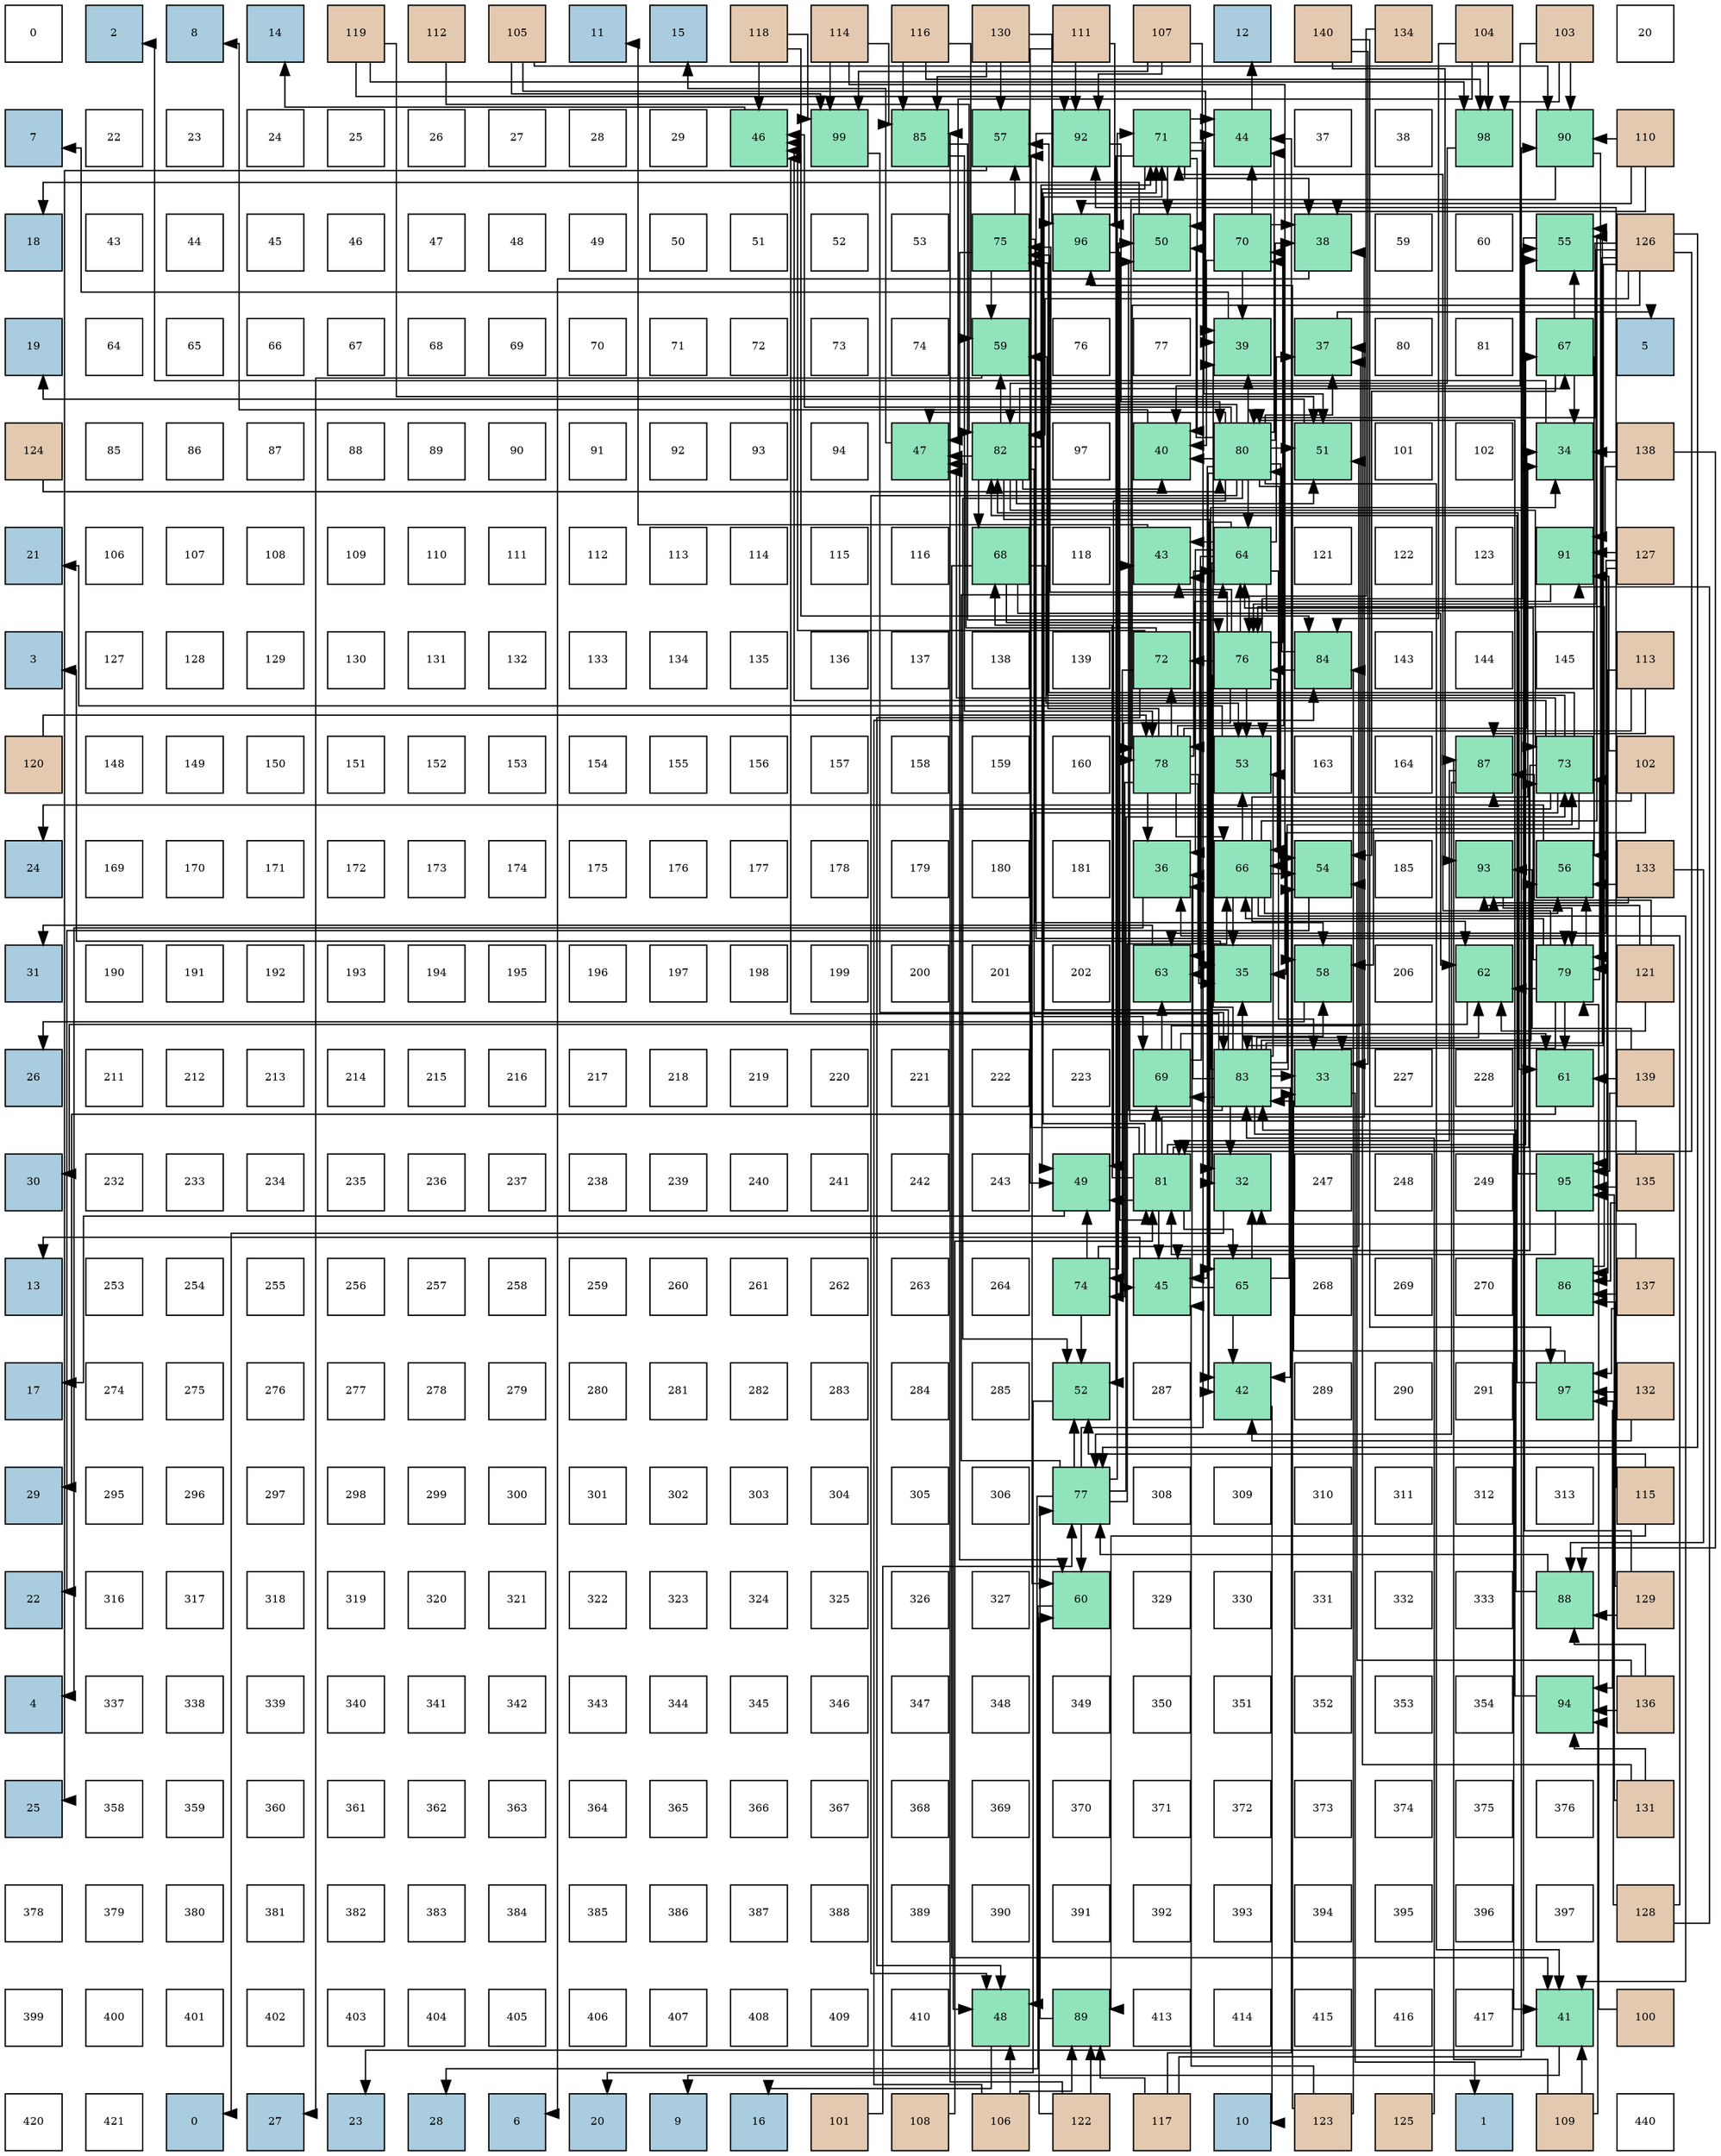 digraph layout{
 rankdir=TB;
 splines=ortho;
 node [style=filled shape=square fixedsize=true width=0.6];
0[label="0", fontsize=8, fillcolor="#ffffff"];
1[label="2", fontsize=8, fillcolor="#a9ccde"];
2[label="8", fontsize=8, fillcolor="#a9ccde"];
3[label="14", fontsize=8, fillcolor="#a9ccde"];
4[label="119", fontsize=8, fillcolor="#e3c9af"];
5[label="112", fontsize=8, fillcolor="#e3c9af"];
6[label="105", fontsize=8, fillcolor="#e3c9af"];
7[label="11", fontsize=8, fillcolor="#a9ccde"];
8[label="15", fontsize=8, fillcolor="#a9ccde"];
9[label="118", fontsize=8, fillcolor="#e3c9af"];
10[label="114", fontsize=8, fillcolor="#e3c9af"];
11[label="116", fontsize=8, fillcolor="#e3c9af"];
12[label="130", fontsize=8, fillcolor="#e3c9af"];
13[label="111", fontsize=8, fillcolor="#e3c9af"];
14[label="107", fontsize=8, fillcolor="#e3c9af"];
15[label="12", fontsize=8, fillcolor="#a9ccde"];
16[label="140", fontsize=8, fillcolor="#e3c9af"];
17[label="134", fontsize=8, fillcolor="#e3c9af"];
18[label="104", fontsize=8, fillcolor="#e3c9af"];
19[label="103", fontsize=8, fillcolor="#e3c9af"];
20[label="20", fontsize=8, fillcolor="#ffffff"];
21[label="7", fontsize=8, fillcolor="#a9ccde"];
22[label="22", fontsize=8, fillcolor="#ffffff"];
23[label="23", fontsize=8, fillcolor="#ffffff"];
24[label="24", fontsize=8, fillcolor="#ffffff"];
25[label="25", fontsize=8, fillcolor="#ffffff"];
26[label="26", fontsize=8, fillcolor="#ffffff"];
27[label="27", fontsize=8, fillcolor="#ffffff"];
28[label="28", fontsize=8, fillcolor="#ffffff"];
29[label="29", fontsize=8, fillcolor="#ffffff"];
30[label="46", fontsize=8, fillcolor="#91e3bb"];
31[label="99", fontsize=8, fillcolor="#91e3bb"];
32[label="85", fontsize=8, fillcolor="#91e3bb"];
33[label="57", fontsize=8, fillcolor="#91e3bb"];
34[label="92", fontsize=8, fillcolor="#91e3bb"];
35[label="71", fontsize=8, fillcolor="#91e3bb"];
36[label="44", fontsize=8, fillcolor="#91e3bb"];
37[label="37", fontsize=8, fillcolor="#ffffff"];
38[label="38", fontsize=8, fillcolor="#ffffff"];
39[label="98", fontsize=8, fillcolor="#91e3bb"];
40[label="90", fontsize=8, fillcolor="#91e3bb"];
41[label="110", fontsize=8, fillcolor="#e3c9af"];
42[label="18", fontsize=8, fillcolor="#a9ccde"];
43[label="43", fontsize=8, fillcolor="#ffffff"];
44[label="44", fontsize=8, fillcolor="#ffffff"];
45[label="45", fontsize=8, fillcolor="#ffffff"];
46[label="46", fontsize=8, fillcolor="#ffffff"];
47[label="47", fontsize=8, fillcolor="#ffffff"];
48[label="48", fontsize=8, fillcolor="#ffffff"];
49[label="49", fontsize=8, fillcolor="#ffffff"];
50[label="50", fontsize=8, fillcolor="#ffffff"];
51[label="51", fontsize=8, fillcolor="#ffffff"];
52[label="52", fontsize=8, fillcolor="#ffffff"];
53[label="53", fontsize=8, fillcolor="#ffffff"];
54[label="75", fontsize=8, fillcolor="#91e3bb"];
55[label="96", fontsize=8, fillcolor="#91e3bb"];
56[label="50", fontsize=8, fillcolor="#91e3bb"];
57[label="70", fontsize=8, fillcolor="#91e3bb"];
58[label="38", fontsize=8, fillcolor="#91e3bb"];
59[label="59", fontsize=8, fillcolor="#ffffff"];
60[label="60", fontsize=8, fillcolor="#ffffff"];
61[label="55", fontsize=8, fillcolor="#91e3bb"];
62[label="126", fontsize=8, fillcolor="#e3c9af"];
63[label="19", fontsize=8, fillcolor="#a9ccde"];
64[label="64", fontsize=8, fillcolor="#ffffff"];
65[label="65", fontsize=8, fillcolor="#ffffff"];
66[label="66", fontsize=8, fillcolor="#ffffff"];
67[label="67", fontsize=8, fillcolor="#ffffff"];
68[label="68", fontsize=8, fillcolor="#ffffff"];
69[label="69", fontsize=8, fillcolor="#ffffff"];
70[label="70", fontsize=8, fillcolor="#ffffff"];
71[label="71", fontsize=8, fillcolor="#ffffff"];
72[label="72", fontsize=8, fillcolor="#ffffff"];
73[label="73", fontsize=8, fillcolor="#ffffff"];
74[label="74", fontsize=8, fillcolor="#ffffff"];
75[label="59", fontsize=8, fillcolor="#91e3bb"];
76[label="76", fontsize=8, fillcolor="#ffffff"];
77[label="77", fontsize=8, fillcolor="#ffffff"];
78[label="39", fontsize=8, fillcolor="#91e3bb"];
79[label="37", fontsize=8, fillcolor="#91e3bb"];
80[label="80", fontsize=8, fillcolor="#ffffff"];
81[label="81", fontsize=8, fillcolor="#ffffff"];
82[label="67", fontsize=8, fillcolor="#91e3bb"];
83[label="5", fontsize=8, fillcolor="#a9ccde"];
84[label="124", fontsize=8, fillcolor="#e3c9af"];
85[label="85", fontsize=8, fillcolor="#ffffff"];
86[label="86", fontsize=8, fillcolor="#ffffff"];
87[label="87", fontsize=8, fillcolor="#ffffff"];
88[label="88", fontsize=8, fillcolor="#ffffff"];
89[label="89", fontsize=8, fillcolor="#ffffff"];
90[label="90", fontsize=8, fillcolor="#ffffff"];
91[label="91", fontsize=8, fillcolor="#ffffff"];
92[label="92", fontsize=8, fillcolor="#ffffff"];
93[label="93", fontsize=8, fillcolor="#ffffff"];
94[label="94", fontsize=8, fillcolor="#ffffff"];
95[label="47", fontsize=8, fillcolor="#91e3bb"];
96[label="82", fontsize=8, fillcolor="#91e3bb"];
97[label="97", fontsize=8, fillcolor="#ffffff"];
98[label="40", fontsize=8, fillcolor="#91e3bb"];
99[label="80", fontsize=8, fillcolor="#91e3bb"];
100[label="51", fontsize=8, fillcolor="#91e3bb"];
101[label="101", fontsize=8, fillcolor="#ffffff"];
102[label="102", fontsize=8, fillcolor="#ffffff"];
103[label="34", fontsize=8, fillcolor="#91e3bb"];
104[label="138", fontsize=8, fillcolor="#e3c9af"];
105[label="21", fontsize=8, fillcolor="#a9ccde"];
106[label="106", fontsize=8, fillcolor="#ffffff"];
107[label="107", fontsize=8, fillcolor="#ffffff"];
108[label="108", fontsize=8, fillcolor="#ffffff"];
109[label="109", fontsize=8, fillcolor="#ffffff"];
110[label="110", fontsize=8, fillcolor="#ffffff"];
111[label="111", fontsize=8, fillcolor="#ffffff"];
112[label="112", fontsize=8, fillcolor="#ffffff"];
113[label="113", fontsize=8, fillcolor="#ffffff"];
114[label="114", fontsize=8, fillcolor="#ffffff"];
115[label="115", fontsize=8, fillcolor="#ffffff"];
116[label="116", fontsize=8, fillcolor="#ffffff"];
117[label="68", fontsize=8, fillcolor="#91e3bb"];
118[label="118", fontsize=8, fillcolor="#ffffff"];
119[label="43", fontsize=8, fillcolor="#91e3bb"];
120[label="64", fontsize=8, fillcolor="#91e3bb"];
121[label="121", fontsize=8, fillcolor="#ffffff"];
122[label="122", fontsize=8, fillcolor="#ffffff"];
123[label="123", fontsize=8, fillcolor="#ffffff"];
124[label="91", fontsize=8, fillcolor="#91e3bb"];
125[label="127", fontsize=8, fillcolor="#e3c9af"];
126[label="3", fontsize=8, fillcolor="#a9ccde"];
127[label="127", fontsize=8, fillcolor="#ffffff"];
128[label="128", fontsize=8, fillcolor="#ffffff"];
129[label="129", fontsize=8, fillcolor="#ffffff"];
130[label="130", fontsize=8, fillcolor="#ffffff"];
131[label="131", fontsize=8, fillcolor="#ffffff"];
132[label="132", fontsize=8, fillcolor="#ffffff"];
133[label="133", fontsize=8, fillcolor="#ffffff"];
134[label="134", fontsize=8, fillcolor="#ffffff"];
135[label="135", fontsize=8, fillcolor="#ffffff"];
136[label="136", fontsize=8, fillcolor="#ffffff"];
137[label="137", fontsize=8, fillcolor="#ffffff"];
138[label="138", fontsize=8, fillcolor="#ffffff"];
139[label="139", fontsize=8, fillcolor="#ffffff"];
140[label="72", fontsize=8, fillcolor="#91e3bb"];
141[label="76", fontsize=8, fillcolor="#91e3bb"];
142[label="84", fontsize=8, fillcolor="#91e3bb"];
143[label="143", fontsize=8, fillcolor="#ffffff"];
144[label="144", fontsize=8, fillcolor="#ffffff"];
145[label="145", fontsize=8, fillcolor="#ffffff"];
146[label="113", fontsize=8, fillcolor="#e3c9af"];
147[label="120", fontsize=8, fillcolor="#e3c9af"];
148[label="148", fontsize=8, fillcolor="#ffffff"];
149[label="149", fontsize=8, fillcolor="#ffffff"];
150[label="150", fontsize=8, fillcolor="#ffffff"];
151[label="151", fontsize=8, fillcolor="#ffffff"];
152[label="152", fontsize=8, fillcolor="#ffffff"];
153[label="153", fontsize=8, fillcolor="#ffffff"];
154[label="154", fontsize=8, fillcolor="#ffffff"];
155[label="155", fontsize=8, fillcolor="#ffffff"];
156[label="156", fontsize=8, fillcolor="#ffffff"];
157[label="157", fontsize=8, fillcolor="#ffffff"];
158[label="158", fontsize=8, fillcolor="#ffffff"];
159[label="159", fontsize=8, fillcolor="#ffffff"];
160[label="160", fontsize=8, fillcolor="#ffffff"];
161[label="78", fontsize=8, fillcolor="#91e3bb"];
162[label="53", fontsize=8, fillcolor="#91e3bb"];
163[label="163", fontsize=8, fillcolor="#ffffff"];
164[label="164", fontsize=8, fillcolor="#ffffff"];
165[label="87", fontsize=8, fillcolor="#91e3bb"];
166[label="73", fontsize=8, fillcolor="#91e3bb"];
167[label="102", fontsize=8, fillcolor="#e3c9af"];
168[label="24", fontsize=8, fillcolor="#a9ccde"];
169[label="169", fontsize=8, fillcolor="#ffffff"];
170[label="170", fontsize=8, fillcolor="#ffffff"];
171[label="171", fontsize=8, fillcolor="#ffffff"];
172[label="172", fontsize=8, fillcolor="#ffffff"];
173[label="173", fontsize=8, fillcolor="#ffffff"];
174[label="174", fontsize=8, fillcolor="#ffffff"];
175[label="175", fontsize=8, fillcolor="#ffffff"];
176[label="176", fontsize=8, fillcolor="#ffffff"];
177[label="177", fontsize=8, fillcolor="#ffffff"];
178[label="178", fontsize=8, fillcolor="#ffffff"];
179[label="179", fontsize=8, fillcolor="#ffffff"];
180[label="180", fontsize=8, fillcolor="#ffffff"];
181[label="181", fontsize=8, fillcolor="#ffffff"];
182[label="36", fontsize=8, fillcolor="#91e3bb"];
183[label="66", fontsize=8, fillcolor="#91e3bb"];
184[label="54", fontsize=8, fillcolor="#91e3bb"];
185[label="185", fontsize=8, fillcolor="#ffffff"];
186[label="93", fontsize=8, fillcolor="#91e3bb"];
187[label="56", fontsize=8, fillcolor="#91e3bb"];
188[label="133", fontsize=8, fillcolor="#e3c9af"];
189[label="31", fontsize=8, fillcolor="#a9ccde"];
190[label="190", fontsize=8, fillcolor="#ffffff"];
191[label="191", fontsize=8, fillcolor="#ffffff"];
192[label="192", fontsize=8, fillcolor="#ffffff"];
193[label="193", fontsize=8, fillcolor="#ffffff"];
194[label="194", fontsize=8, fillcolor="#ffffff"];
195[label="195", fontsize=8, fillcolor="#ffffff"];
196[label="196", fontsize=8, fillcolor="#ffffff"];
197[label="197", fontsize=8, fillcolor="#ffffff"];
198[label="198", fontsize=8, fillcolor="#ffffff"];
199[label="199", fontsize=8, fillcolor="#ffffff"];
200[label="200", fontsize=8, fillcolor="#ffffff"];
201[label="201", fontsize=8, fillcolor="#ffffff"];
202[label="202", fontsize=8, fillcolor="#ffffff"];
203[label="63", fontsize=8, fillcolor="#91e3bb"];
204[label="35", fontsize=8, fillcolor="#91e3bb"];
205[label="58", fontsize=8, fillcolor="#91e3bb"];
206[label="206", fontsize=8, fillcolor="#ffffff"];
207[label="62", fontsize=8, fillcolor="#91e3bb"];
208[label="79", fontsize=8, fillcolor="#91e3bb"];
209[label="121", fontsize=8, fillcolor="#e3c9af"];
210[label="26", fontsize=8, fillcolor="#a9ccde"];
211[label="211", fontsize=8, fillcolor="#ffffff"];
212[label="212", fontsize=8, fillcolor="#ffffff"];
213[label="213", fontsize=8, fillcolor="#ffffff"];
214[label="214", fontsize=8, fillcolor="#ffffff"];
215[label="215", fontsize=8, fillcolor="#ffffff"];
216[label="216", fontsize=8, fillcolor="#ffffff"];
217[label="217", fontsize=8, fillcolor="#ffffff"];
218[label="218", fontsize=8, fillcolor="#ffffff"];
219[label="219", fontsize=8, fillcolor="#ffffff"];
220[label="220", fontsize=8, fillcolor="#ffffff"];
221[label="221", fontsize=8, fillcolor="#ffffff"];
222[label="222", fontsize=8, fillcolor="#ffffff"];
223[label="223", fontsize=8, fillcolor="#ffffff"];
224[label="69", fontsize=8, fillcolor="#91e3bb"];
225[label="83", fontsize=8, fillcolor="#91e3bb"];
226[label="33", fontsize=8, fillcolor="#91e3bb"];
227[label="227", fontsize=8, fillcolor="#ffffff"];
228[label="228", fontsize=8, fillcolor="#ffffff"];
229[label="61", fontsize=8, fillcolor="#91e3bb"];
230[label="139", fontsize=8, fillcolor="#e3c9af"];
231[label="30", fontsize=8, fillcolor="#a9ccde"];
232[label="232", fontsize=8, fillcolor="#ffffff"];
233[label="233", fontsize=8, fillcolor="#ffffff"];
234[label="234", fontsize=8, fillcolor="#ffffff"];
235[label="235", fontsize=8, fillcolor="#ffffff"];
236[label="236", fontsize=8, fillcolor="#ffffff"];
237[label="237", fontsize=8, fillcolor="#ffffff"];
238[label="238", fontsize=8, fillcolor="#ffffff"];
239[label="239", fontsize=8, fillcolor="#ffffff"];
240[label="240", fontsize=8, fillcolor="#ffffff"];
241[label="241", fontsize=8, fillcolor="#ffffff"];
242[label="242", fontsize=8, fillcolor="#ffffff"];
243[label="243", fontsize=8, fillcolor="#ffffff"];
244[label="49", fontsize=8, fillcolor="#91e3bb"];
245[label="81", fontsize=8, fillcolor="#91e3bb"];
246[label="32", fontsize=8, fillcolor="#91e3bb"];
247[label="247", fontsize=8, fillcolor="#ffffff"];
248[label="248", fontsize=8, fillcolor="#ffffff"];
249[label="249", fontsize=8, fillcolor="#ffffff"];
250[label="95", fontsize=8, fillcolor="#91e3bb"];
251[label="135", fontsize=8, fillcolor="#e3c9af"];
252[label="13", fontsize=8, fillcolor="#a9ccde"];
253[label="253", fontsize=8, fillcolor="#ffffff"];
254[label="254", fontsize=8, fillcolor="#ffffff"];
255[label="255", fontsize=8, fillcolor="#ffffff"];
256[label="256", fontsize=8, fillcolor="#ffffff"];
257[label="257", fontsize=8, fillcolor="#ffffff"];
258[label="258", fontsize=8, fillcolor="#ffffff"];
259[label="259", fontsize=8, fillcolor="#ffffff"];
260[label="260", fontsize=8, fillcolor="#ffffff"];
261[label="261", fontsize=8, fillcolor="#ffffff"];
262[label="262", fontsize=8, fillcolor="#ffffff"];
263[label="263", fontsize=8, fillcolor="#ffffff"];
264[label="264", fontsize=8, fillcolor="#ffffff"];
265[label="74", fontsize=8, fillcolor="#91e3bb"];
266[label="45", fontsize=8, fillcolor="#91e3bb"];
267[label="65", fontsize=8, fillcolor="#91e3bb"];
268[label="268", fontsize=8, fillcolor="#ffffff"];
269[label="269", fontsize=8, fillcolor="#ffffff"];
270[label="270", fontsize=8, fillcolor="#ffffff"];
271[label="86", fontsize=8, fillcolor="#91e3bb"];
272[label="137", fontsize=8, fillcolor="#e3c9af"];
273[label="17", fontsize=8, fillcolor="#a9ccde"];
274[label="274", fontsize=8, fillcolor="#ffffff"];
275[label="275", fontsize=8, fillcolor="#ffffff"];
276[label="276", fontsize=8, fillcolor="#ffffff"];
277[label="277", fontsize=8, fillcolor="#ffffff"];
278[label="278", fontsize=8, fillcolor="#ffffff"];
279[label="279", fontsize=8, fillcolor="#ffffff"];
280[label="280", fontsize=8, fillcolor="#ffffff"];
281[label="281", fontsize=8, fillcolor="#ffffff"];
282[label="282", fontsize=8, fillcolor="#ffffff"];
283[label="283", fontsize=8, fillcolor="#ffffff"];
284[label="284", fontsize=8, fillcolor="#ffffff"];
285[label="285", fontsize=8, fillcolor="#ffffff"];
286[label="52", fontsize=8, fillcolor="#91e3bb"];
287[label="287", fontsize=8, fillcolor="#ffffff"];
288[label="42", fontsize=8, fillcolor="#91e3bb"];
289[label="289", fontsize=8, fillcolor="#ffffff"];
290[label="290", fontsize=8, fillcolor="#ffffff"];
291[label="291", fontsize=8, fillcolor="#ffffff"];
292[label="97", fontsize=8, fillcolor="#91e3bb"];
293[label="132", fontsize=8, fillcolor="#e3c9af"];
294[label="29", fontsize=8, fillcolor="#a9ccde"];
295[label="295", fontsize=8, fillcolor="#ffffff"];
296[label="296", fontsize=8, fillcolor="#ffffff"];
297[label="297", fontsize=8, fillcolor="#ffffff"];
298[label="298", fontsize=8, fillcolor="#ffffff"];
299[label="299", fontsize=8, fillcolor="#ffffff"];
300[label="300", fontsize=8, fillcolor="#ffffff"];
301[label="301", fontsize=8, fillcolor="#ffffff"];
302[label="302", fontsize=8, fillcolor="#ffffff"];
303[label="303", fontsize=8, fillcolor="#ffffff"];
304[label="304", fontsize=8, fillcolor="#ffffff"];
305[label="305", fontsize=8, fillcolor="#ffffff"];
306[label="306", fontsize=8, fillcolor="#ffffff"];
307[label="77", fontsize=8, fillcolor="#91e3bb"];
308[label="308", fontsize=8, fillcolor="#ffffff"];
309[label="309", fontsize=8, fillcolor="#ffffff"];
310[label="310", fontsize=8, fillcolor="#ffffff"];
311[label="311", fontsize=8, fillcolor="#ffffff"];
312[label="312", fontsize=8, fillcolor="#ffffff"];
313[label="313", fontsize=8, fillcolor="#ffffff"];
314[label="115", fontsize=8, fillcolor="#e3c9af"];
315[label="22", fontsize=8, fillcolor="#a9ccde"];
316[label="316", fontsize=8, fillcolor="#ffffff"];
317[label="317", fontsize=8, fillcolor="#ffffff"];
318[label="318", fontsize=8, fillcolor="#ffffff"];
319[label="319", fontsize=8, fillcolor="#ffffff"];
320[label="320", fontsize=8, fillcolor="#ffffff"];
321[label="321", fontsize=8, fillcolor="#ffffff"];
322[label="322", fontsize=8, fillcolor="#ffffff"];
323[label="323", fontsize=8, fillcolor="#ffffff"];
324[label="324", fontsize=8, fillcolor="#ffffff"];
325[label="325", fontsize=8, fillcolor="#ffffff"];
326[label="326", fontsize=8, fillcolor="#ffffff"];
327[label="327", fontsize=8, fillcolor="#ffffff"];
328[label="60", fontsize=8, fillcolor="#91e3bb"];
329[label="329", fontsize=8, fillcolor="#ffffff"];
330[label="330", fontsize=8, fillcolor="#ffffff"];
331[label="331", fontsize=8, fillcolor="#ffffff"];
332[label="332", fontsize=8, fillcolor="#ffffff"];
333[label="333", fontsize=8, fillcolor="#ffffff"];
334[label="88", fontsize=8, fillcolor="#91e3bb"];
335[label="129", fontsize=8, fillcolor="#e3c9af"];
336[label="4", fontsize=8, fillcolor="#a9ccde"];
337[label="337", fontsize=8, fillcolor="#ffffff"];
338[label="338", fontsize=8, fillcolor="#ffffff"];
339[label="339", fontsize=8, fillcolor="#ffffff"];
340[label="340", fontsize=8, fillcolor="#ffffff"];
341[label="341", fontsize=8, fillcolor="#ffffff"];
342[label="342", fontsize=8, fillcolor="#ffffff"];
343[label="343", fontsize=8, fillcolor="#ffffff"];
344[label="344", fontsize=8, fillcolor="#ffffff"];
345[label="345", fontsize=8, fillcolor="#ffffff"];
346[label="346", fontsize=8, fillcolor="#ffffff"];
347[label="347", fontsize=8, fillcolor="#ffffff"];
348[label="348", fontsize=8, fillcolor="#ffffff"];
349[label="349", fontsize=8, fillcolor="#ffffff"];
350[label="350", fontsize=8, fillcolor="#ffffff"];
351[label="351", fontsize=8, fillcolor="#ffffff"];
352[label="352", fontsize=8, fillcolor="#ffffff"];
353[label="353", fontsize=8, fillcolor="#ffffff"];
354[label="354", fontsize=8, fillcolor="#ffffff"];
355[label="94", fontsize=8, fillcolor="#91e3bb"];
356[label="136", fontsize=8, fillcolor="#e3c9af"];
357[label="25", fontsize=8, fillcolor="#a9ccde"];
358[label="358", fontsize=8, fillcolor="#ffffff"];
359[label="359", fontsize=8, fillcolor="#ffffff"];
360[label="360", fontsize=8, fillcolor="#ffffff"];
361[label="361", fontsize=8, fillcolor="#ffffff"];
362[label="362", fontsize=8, fillcolor="#ffffff"];
363[label="363", fontsize=8, fillcolor="#ffffff"];
364[label="364", fontsize=8, fillcolor="#ffffff"];
365[label="365", fontsize=8, fillcolor="#ffffff"];
366[label="366", fontsize=8, fillcolor="#ffffff"];
367[label="367", fontsize=8, fillcolor="#ffffff"];
368[label="368", fontsize=8, fillcolor="#ffffff"];
369[label="369", fontsize=8, fillcolor="#ffffff"];
370[label="370", fontsize=8, fillcolor="#ffffff"];
371[label="371", fontsize=8, fillcolor="#ffffff"];
372[label="372", fontsize=8, fillcolor="#ffffff"];
373[label="373", fontsize=8, fillcolor="#ffffff"];
374[label="374", fontsize=8, fillcolor="#ffffff"];
375[label="375", fontsize=8, fillcolor="#ffffff"];
376[label="376", fontsize=8, fillcolor="#ffffff"];
377[label="131", fontsize=8, fillcolor="#e3c9af"];
378[label="378", fontsize=8, fillcolor="#ffffff"];
379[label="379", fontsize=8, fillcolor="#ffffff"];
380[label="380", fontsize=8, fillcolor="#ffffff"];
381[label="381", fontsize=8, fillcolor="#ffffff"];
382[label="382", fontsize=8, fillcolor="#ffffff"];
383[label="383", fontsize=8, fillcolor="#ffffff"];
384[label="384", fontsize=8, fillcolor="#ffffff"];
385[label="385", fontsize=8, fillcolor="#ffffff"];
386[label="386", fontsize=8, fillcolor="#ffffff"];
387[label="387", fontsize=8, fillcolor="#ffffff"];
388[label="388", fontsize=8, fillcolor="#ffffff"];
389[label="389", fontsize=8, fillcolor="#ffffff"];
390[label="390", fontsize=8, fillcolor="#ffffff"];
391[label="391", fontsize=8, fillcolor="#ffffff"];
392[label="392", fontsize=8, fillcolor="#ffffff"];
393[label="393", fontsize=8, fillcolor="#ffffff"];
394[label="394", fontsize=8, fillcolor="#ffffff"];
395[label="395", fontsize=8, fillcolor="#ffffff"];
396[label="396", fontsize=8, fillcolor="#ffffff"];
397[label="397", fontsize=8, fillcolor="#ffffff"];
398[label="128", fontsize=8, fillcolor="#e3c9af"];
399[label="399", fontsize=8, fillcolor="#ffffff"];
400[label="400", fontsize=8, fillcolor="#ffffff"];
401[label="401", fontsize=8, fillcolor="#ffffff"];
402[label="402", fontsize=8, fillcolor="#ffffff"];
403[label="403", fontsize=8, fillcolor="#ffffff"];
404[label="404", fontsize=8, fillcolor="#ffffff"];
405[label="405", fontsize=8, fillcolor="#ffffff"];
406[label="406", fontsize=8, fillcolor="#ffffff"];
407[label="407", fontsize=8, fillcolor="#ffffff"];
408[label="408", fontsize=8, fillcolor="#ffffff"];
409[label="409", fontsize=8, fillcolor="#ffffff"];
410[label="410", fontsize=8, fillcolor="#ffffff"];
411[label="48", fontsize=8, fillcolor="#91e3bb"];
412[label="89", fontsize=8, fillcolor="#91e3bb"];
413[label="413", fontsize=8, fillcolor="#ffffff"];
414[label="414", fontsize=8, fillcolor="#ffffff"];
415[label="415", fontsize=8, fillcolor="#ffffff"];
416[label="416", fontsize=8, fillcolor="#ffffff"];
417[label="417", fontsize=8, fillcolor="#ffffff"];
418[label="41", fontsize=8, fillcolor="#91e3bb"];
419[label="100", fontsize=8, fillcolor="#e3c9af"];
420[label="420", fontsize=8, fillcolor="#ffffff"];
421[label="421", fontsize=8, fillcolor="#ffffff"];
422[label="0", fontsize=8, fillcolor="#a9ccde"];
423[label="27", fontsize=8, fillcolor="#a9ccde"];
424[label="23", fontsize=8, fillcolor="#a9ccde"];
425[label="28", fontsize=8, fillcolor="#a9ccde"];
426[label="6", fontsize=8, fillcolor="#a9ccde"];
427[label="20", fontsize=8, fillcolor="#a9ccde"];
428[label="9", fontsize=8, fillcolor="#a9ccde"];
429[label="16", fontsize=8, fillcolor="#a9ccde"];
430[label="101", fontsize=8, fillcolor="#e3c9af"];
431[label="108", fontsize=8, fillcolor="#e3c9af"];
432[label="106", fontsize=8, fillcolor="#e3c9af"];
433[label="122", fontsize=8, fillcolor="#e3c9af"];
434[label="117", fontsize=8, fillcolor="#e3c9af"];
435[label="10", fontsize=8, fillcolor="#a9ccde"];
436[label="123", fontsize=8, fillcolor="#e3c9af"];
437[label="125", fontsize=8, fillcolor="#e3c9af"];
438[label="1", fontsize=8, fillcolor="#a9ccde"];
439[label="109", fontsize=8, fillcolor="#e3c9af"];
440[label="440", fontsize=8, fillcolor="#ffffff"];
edge [constraint=false, style=vis];246 -> 422;
226 -> 438;
103 -> 1;
204 -> 126;
182 -> 336;
79 -> 83;
58 -> 426;
78 -> 21;
98 -> 2;
418 -> 428;
288 -> 435;
119 -> 7;
36 -> 15;
266 -> 252;
30 -> 3;
95 -> 8;
411 -> 429;
244 -> 273;
56 -> 42;
100 -> 63;
286 -> 427;
162 -> 105;
184 -> 315;
61 -> 424;
187 -> 168;
33 -> 357;
205 -> 210;
75 -> 423;
328 -> 425;
229 -> 294;
207 -> 231;
203 -> 189;
120 -> 246;
120 -> 226;
120 -> 182;
120 -> 79;
120 -> 288;
120 -> 119;
120 -> 229;
120 -> 203;
267 -> 246;
267 -> 226;
267 -> 182;
267 -> 288;
183 -> 103;
183 -> 204;
183 -> 418;
183 -> 162;
183 -> 184;
183 -> 61;
183 -> 187;
183 -> 207;
82 -> 103;
82 -> 184;
82 -> 61;
82 -> 187;
117 -> 204;
117 -> 418;
117 -> 162;
117 -> 207;
224 -> 79;
224 -> 119;
224 -> 229;
224 -> 203;
57 -> 58;
57 -> 78;
57 -> 98;
57 -> 36;
35 -> 58;
35 -> 78;
35 -> 98;
35 -> 36;
35 -> 244;
35 -> 56;
35 -> 100;
35 -> 286;
140 -> 266;
140 -> 30;
140 -> 95;
140 -> 411;
166 -> 266;
166 -> 30;
166 -> 95;
166 -> 411;
166 -> 33;
166 -> 205;
166 -> 75;
166 -> 328;
265 -> 244;
265 -> 56;
265 -> 100;
265 -> 286;
54 -> 33;
54 -> 205;
54 -> 75;
54 -> 328;
141 -> 246;
141 -> 119;
141 -> 162;
141 -> 61;
141 -> 120;
141 -> 183;
141 -> 57;
141 -> 140;
141 -> 265;
141 -> 54;
307 -> 36;
307 -> 411;
307 -> 286;
307 -> 328;
307 -> 120;
307 -> 183;
307 -> 35;
307 -> 166;
161 -> 103;
161 -> 204;
161 -> 182;
161 -> 203;
161 -> 120;
161 -> 183;
161 -> 57;
161 -> 140;
161 -> 265;
161 -> 54;
208 -> 226;
208 -> 187;
208 -> 229;
208 -> 207;
208 -> 120;
208 -> 183;
208 -> 35;
208 -> 166;
99 -> 79;
99 -> 58;
99 -> 78;
99 -> 98;
99 -> 418;
99 -> 288;
99 -> 36;
99 -> 266;
99 -> 30;
99 -> 95;
99 -> 411;
99 -> 244;
99 -> 56;
99 -> 100;
99 -> 286;
99 -> 184;
99 -> 120;
99 -> 183;
99 -> 54;
245 -> 58;
245 -> 266;
245 -> 244;
245 -> 33;
245 -> 267;
245 -> 82;
245 -> 117;
245 -> 224;
245 -> 35;
245 -> 166;
96 -> 98;
96 -> 95;
96 -> 100;
96 -> 75;
96 -> 267;
96 -> 82;
96 -> 117;
96 -> 224;
96 -> 35;
96 -> 166;
225 -> 246;
225 -> 226;
225 -> 103;
225 -> 204;
225 -> 182;
225 -> 78;
225 -> 418;
225 -> 288;
225 -> 30;
225 -> 56;
225 -> 162;
225 -> 184;
225 -> 61;
225 -> 187;
225 -> 205;
225 -> 207;
225 -> 224;
225 -> 35;
225 -> 166;
142 -> 141;
142 -> 99;
32 -> 141;
32 -> 161;
271 -> 141;
165 -> 307;
165 -> 245;
334 -> 307;
334 -> 225;
412 -> 307;
40 -> 161;
40 -> 208;
124 -> 161;
34 -> 208;
34 -> 99;
186 -> 208;
355 -> 99;
250 -> 245;
250 -> 96;
55 -> 245;
292 -> 96;
292 -> 225;
39 -> 96;
31 -> 225;
419 -> 208;
430 -> 307;
167 -> 204;
167 -> 165;
167 -> 124;
19 -> 98;
19 -> 40;
19 -> 39;
18 -> 95;
18 -> 142;
18 -> 39;
6 -> 78;
6 -> 40;
6 -> 31;
432 -> 411;
432 -> 142;
432 -> 412;
14 -> 56;
14 -> 34;
14 -> 31;
431 -> 245;
439 -> 418;
439 -> 165;
439 -> 355;
41 -> 58;
41 -> 40;
41 -> 55;
13 -> 244;
13 -> 34;
13 -> 55;
5 -> 96;
146 -> 162;
146 -> 271;
146 -> 165;
10 -> 205;
10 -> 32;
10 -> 31;
314 -> 286;
314 -> 412;
314 -> 34;
11 -> 75;
11 -> 32;
11 -> 39;
434 -> 36;
434 -> 412;
434 -> 40;
9 -> 30;
9 -> 142;
9 -> 31;
4 -> 100;
4 -> 34;
4 -> 39;
147 -> 161;
209 -> 207;
209 -> 165;
209 -> 186;
433 -> 328;
433 -> 32;
433 -> 412;
436 -> 266;
436 -> 142;
436 -> 55;
84 -> 99;
437 -> 225;
62 -> 141;
62 -> 307;
62 -> 161;
62 -> 208;
62 -> 99;
62 -> 245;
62 -> 96;
62 -> 225;
125 -> 203;
125 -> 124;
125 -> 250;
398 -> 182;
398 -> 124;
398 -> 292;
335 -> 61;
335 -> 271;
335 -> 334;
12 -> 33;
12 -> 32;
12 -> 55;
377 -> 79;
377 -> 355;
377 -> 250;
293 -> 288;
293 -> 355;
293 -> 292;
188 -> 187;
188 -> 334;
188 -> 186;
17 -> 141;
251 -> 119;
251 -> 271;
251 -> 250;
356 -> 184;
356 -> 334;
356 -> 355;
272 -> 246;
272 -> 271;
272 -> 292;
104 -> 103;
104 -> 334;
104 -> 124;
230 -> 229;
230 -> 186;
230 -> 250;
16 -> 226;
16 -> 186;
16 -> 292;
edge [constraint=true, style=invis];
0 -> 21 -> 42 -> 63 -> 84 -> 105 -> 126 -> 147 -> 168 -> 189 -> 210 -> 231 -> 252 -> 273 -> 294 -> 315 -> 336 -> 357 -> 378 -> 399 -> 420;
1 -> 22 -> 43 -> 64 -> 85 -> 106 -> 127 -> 148 -> 169 -> 190 -> 211 -> 232 -> 253 -> 274 -> 295 -> 316 -> 337 -> 358 -> 379 -> 400 -> 421;
2 -> 23 -> 44 -> 65 -> 86 -> 107 -> 128 -> 149 -> 170 -> 191 -> 212 -> 233 -> 254 -> 275 -> 296 -> 317 -> 338 -> 359 -> 380 -> 401 -> 422;
3 -> 24 -> 45 -> 66 -> 87 -> 108 -> 129 -> 150 -> 171 -> 192 -> 213 -> 234 -> 255 -> 276 -> 297 -> 318 -> 339 -> 360 -> 381 -> 402 -> 423;
4 -> 25 -> 46 -> 67 -> 88 -> 109 -> 130 -> 151 -> 172 -> 193 -> 214 -> 235 -> 256 -> 277 -> 298 -> 319 -> 340 -> 361 -> 382 -> 403 -> 424;
5 -> 26 -> 47 -> 68 -> 89 -> 110 -> 131 -> 152 -> 173 -> 194 -> 215 -> 236 -> 257 -> 278 -> 299 -> 320 -> 341 -> 362 -> 383 -> 404 -> 425;
6 -> 27 -> 48 -> 69 -> 90 -> 111 -> 132 -> 153 -> 174 -> 195 -> 216 -> 237 -> 258 -> 279 -> 300 -> 321 -> 342 -> 363 -> 384 -> 405 -> 426;
7 -> 28 -> 49 -> 70 -> 91 -> 112 -> 133 -> 154 -> 175 -> 196 -> 217 -> 238 -> 259 -> 280 -> 301 -> 322 -> 343 -> 364 -> 385 -> 406 -> 427;
8 -> 29 -> 50 -> 71 -> 92 -> 113 -> 134 -> 155 -> 176 -> 197 -> 218 -> 239 -> 260 -> 281 -> 302 -> 323 -> 344 -> 365 -> 386 -> 407 -> 428;
9 -> 30 -> 51 -> 72 -> 93 -> 114 -> 135 -> 156 -> 177 -> 198 -> 219 -> 240 -> 261 -> 282 -> 303 -> 324 -> 345 -> 366 -> 387 -> 408 -> 429;
10 -> 31 -> 52 -> 73 -> 94 -> 115 -> 136 -> 157 -> 178 -> 199 -> 220 -> 241 -> 262 -> 283 -> 304 -> 325 -> 346 -> 367 -> 388 -> 409 -> 430;
11 -> 32 -> 53 -> 74 -> 95 -> 116 -> 137 -> 158 -> 179 -> 200 -> 221 -> 242 -> 263 -> 284 -> 305 -> 326 -> 347 -> 368 -> 389 -> 410 -> 431;
12 -> 33 -> 54 -> 75 -> 96 -> 117 -> 138 -> 159 -> 180 -> 201 -> 222 -> 243 -> 264 -> 285 -> 306 -> 327 -> 348 -> 369 -> 390 -> 411 -> 432;
13 -> 34 -> 55 -> 76 -> 97 -> 118 -> 139 -> 160 -> 181 -> 202 -> 223 -> 244 -> 265 -> 286 -> 307 -> 328 -> 349 -> 370 -> 391 -> 412 -> 433;
14 -> 35 -> 56 -> 77 -> 98 -> 119 -> 140 -> 161 -> 182 -> 203 -> 224 -> 245 -> 266 -> 287 -> 308 -> 329 -> 350 -> 371 -> 392 -> 413 -> 434;
15 -> 36 -> 57 -> 78 -> 99 -> 120 -> 141 -> 162 -> 183 -> 204 -> 225 -> 246 -> 267 -> 288 -> 309 -> 330 -> 351 -> 372 -> 393 -> 414 -> 435;
16 -> 37 -> 58 -> 79 -> 100 -> 121 -> 142 -> 163 -> 184 -> 205 -> 226 -> 247 -> 268 -> 289 -> 310 -> 331 -> 352 -> 373 -> 394 -> 415 -> 436;
17 -> 38 -> 59 -> 80 -> 101 -> 122 -> 143 -> 164 -> 185 -> 206 -> 227 -> 248 -> 269 -> 290 -> 311 -> 332 -> 353 -> 374 -> 395 -> 416 -> 437;
18 -> 39 -> 60 -> 81 -> 102 -> 123 -> 144 -> 165 -> 186 -> 207 -> 228 -> 249 -> 270 -> 291 -> 312 -> 333 -> 354 -> 375 -> 396 -> 417 -> 438;
19 -> 40 -> 61 -> 82 -> 103 -> 124 -> 145 -> 166 -> 187 -> 208 -> 229 -> 250 -> 271 -> 292 -> 313 -> 334 -> 355 -> 376 -> 397 -> 418 -> 439;
20 -> 41 -> 62 -> 83 -> 104 -> 125 -> 146 -> 167 -> 188 -> 209 -> 230 -> 251 -> 272 -> 293 -> 314 -> 335 -> 356 -> 377 -> 398 -> 419 -> 440;
rank = same {0 -> 1 -> 2 -> 3 -> 4 -> 5 -> 6 -> 7 -> 8 -> 9 -> 10 -> 11 -> 12 -> 13 -> 14 -> 15 -> 16 -> 17 -> 18 -> 19 -> 20};
rank = same {21 -> 22 -> 23 -> 24 -> 25 -> 26 -> 27 -> 28 -> 29 -> 30 -> 31 -> 32 -> 33 -> 34 -> 35 -> 36 -> 37 -> 38 -> 39 -> 40 -> 41};
rank = same {42 -> 43 -> 44 -> 45 -> 46 -> 47 -> 48 -> 49 -> 50 -> 51 -> 52 -> 53 -> 54 -> 55 -> 56 -> 57 -> 58 -> 59 -> 60 -> 61 -> 62};
rank = same {63 -> 64 -> 65 -> 66 -> 67 -> 68 -> 69 -> 70 -> 71 -> 72 -> 73 -> 74 -> 75 -> 76 -> 77 -> 78 -> 79 -> 80 -> 81 -> 82 -> 83};
rank = same {84 -> 85 -> 86 -> 87 -> 88 -> 89 -> 90 -> 91 -> 92 -> 93 -> 94 -> 95 -> 96 -> 97 -> 98 -> 99 -> 100 -> 101 -> 102 -> 103 -> 104};
rank = same {105 -> 106 -> 107 -> 108 -> 109 -> 110 -> 111 -> 112 -> 113 -> 114 -> 115 -> 116 -> 117 -> 118 -> 119 -> 120 -> 121 -> 122 -> 123 -> 124 -> 125};
rank = same {126 -> 127 -> 128 -> 129 -> 130 -> 131 -> 132 -> 133 -> 134 -> 135 -> 136 -> 137 -> 138 -> 139 -> 140 -> 141 -> 142 -> 143 -> 144 -> 145 -> 146};
rank = same {147 -> 148 -> 149 -> 150 -> 151 -> 152 -> 153 -> 154 -> 155 -> 156 -> 157 -> 158 -> 159 -> 160 -> 161 -> 162 -> 163 -> 164 -> 165 -> 166 -> 167};
rank = same {168 -> 169 -> 170 -> 171 -> 172 -> 173 -> 174 -> 175 -> 176 -> 177 -> 178 -> 179 -> 180 -> 181 -> 182 -> 183 -> 184 -> 185 -> 186 -> 187 -> 188};
rank = same {189 -> 190 -> 191 -> 192 -> 193 -> 194 -> 195 -> 196 -> 197 -> 198 -> 199 -> 200 -> 201 -> 202 -> 203 -> 204 -> 205 -> 206 -> 207 -> 208 -> 209};
rank = same {210 -> 211 -> 212 -> 213 -> 214 -> 215 -> 216 -> 217 -> 218 -> 219 -> 220 -> 221 -> 222 -> 223 -> 224 -> 225 -> 226 -> 227 -> 228 -> 229 -> 230};
rank = same {231 -> 232 -> 233 -> 234 -> 235 -> 236 -> 237 -> 238 -> 239 -> 240 -> 241 -> 242 -> 243 -> 244 -> 245 -> 246 -> 247 -> 248 -> 249 -> 250 -> 251};
rank = same {252 -> 253 -> 254 -> 255 -> 256 -> 257 -> 258 -> 259 -> 260 -> 261 -> 262 -> 263 -> 264 -> 265 -> 266 -> 267 -> 268 -> 269 -> 270 -> 271 -> 272};
rank = same {273 -> 274 -> 275 -> 276 -> 277 -> 278 -> 279 -> 280 -> 281 -> 282 -> 283 -> 284 -> 285 -> 286 -> 287 -> 288 -> 289 -> 290 -> 291 -> 292 -> 293};
rank = same {294 -> 295 -> 296 -> 297 -> 298 -> 299 -> 300 -> 301 -> 302 -> 303 -> 304 -> 305 -> 306 -> 307 -> 308 -> 309 -> 310 -> 311 -> 312 -> 313 -> 314};
rank = same {315 -> 316 -> 317 -> 318 -> 319 -> 320 -> 321 -> 322 -> 323 -> 324 -> 325 -> 326 -> 327 -> 328 -> 329 -> 330 -> 331 -> 332 -> 333 -> 334 -> 335};
rank = same {336 -> 337 -> 338 -> 339 -> 340 -> 341 -> 342 -> 343 -> 344 -> 345 -> 346 -> 347 -> 348 -> 349 -> 350 -> 351 -> 352 -> 353 -> 354 -> 355 -> 356};
rank = same {357 -> 358 -> 359 -> 360 -> 361 -> 362 -> 363 -> 364 -> 365 -> 366 -> 367 -> 368 -> 369 -> 370 -> 371 -> 372 -> 373 -> 374 -> 375 -> 376 -> 377};
rank = same {378 -> 379 -> 380 -> 381 -> 382 -> 383 -> 384 -> 385 -> 386 -> 387 -> 388 -> 389 -> 390 -> 391 -> 392 -> 393 -> 394 -> 395 -> 396 -> 397 -> 398};
rank = same {399 -> 400 -> 401 -> 402 -> 403 -> 404 -> 405 -> 406 -> 407 -> 408 -> 409 -> 410 -> 411 -> 412 -> 413 -> 414 -> 415 -> 416 -> 417 -> 418 -> 419};
rank = same {420 -> 421 -> 422 -> 423 -> 424 -> 425 -> 426 -> 427 -> 428 -> 429 -> 430 -> 431 -> 432 -> 433 -> 434 -> 435 -> 436 -> 437 -> 438 -> 439 -> 440};
}